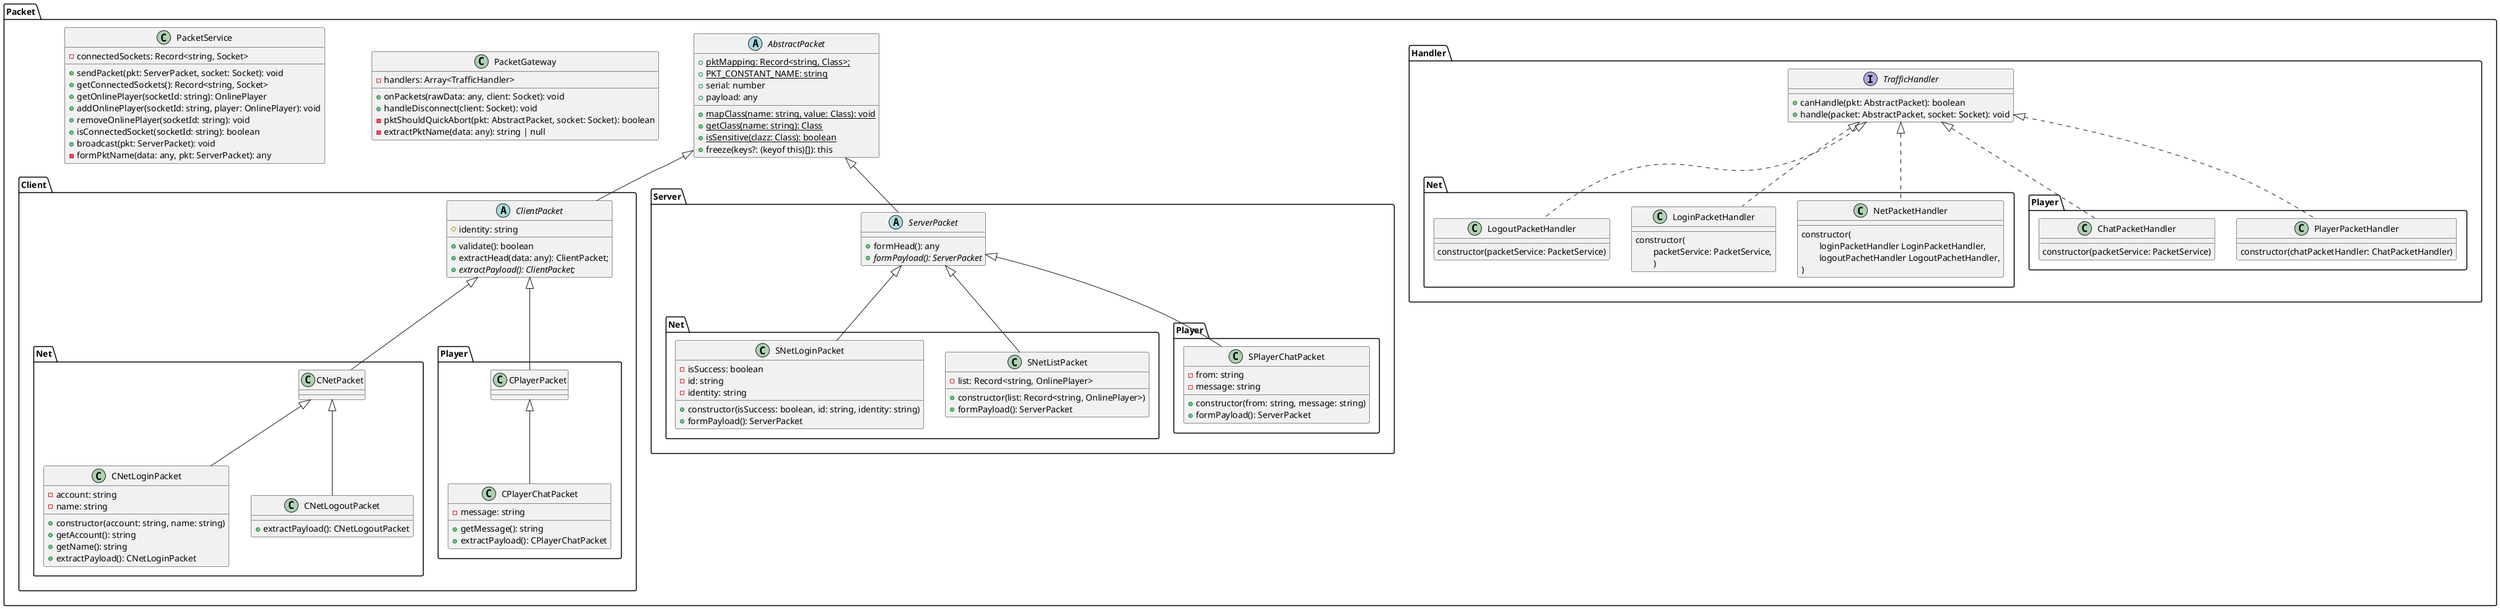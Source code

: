 @startuml Packet

namespace Packet {
	abstract class AbstractPacket {
		+{static} pktMapping: Record<string, Class>;
		+{static} PKT_CONSTANT_NAME: string
		+serial: number
		+payload: any
		+{static} mapClass(name: string, value: Class): void
		+{static} getClass(name: string): Class
		+{static} isSensitive(clazz: Class): boolean
		+freeze(keys?: (keyof this)[]): this
	}

	class PacketGateway {
		-handlers: Array<TrafficHandler>
		+onPackets(rawData: any, client: Socket): void
		+handleDisconnect(client: Socket): void
		-pktShouldQuickAbort(pkt: AbstractPacket, socket: Socket): boolean
		-extractPktName(data: any): string | null
	}

	class PacketService {
		-connectedSockets: Record<string, Socket>
		+sendPacket(pkt: ServerPacket, socket: Socket): void
		+getConnectedSockets(): Record<string, Socket>
		+getOnlinePlayer(socketId: string): OnlinePlayer
		+addOnlinePlayer(socketId: string, player: OnlinePlayer): void
		+removeOnlinePlayer(socketId: string): void
		+isConnectedSocket(socketId: string): boolean
		+broadcast(pkt: ServerPacket): void
		-formPktName(data: any, pkt: ServerPacket): any
	}

	namespace Client {
		abstract class ClientPacket extends .Packet.AbstractPacket {
			#identity: string
			+validate(): boolean
			+extractHead(data: any): ClientPacket;
			+{abstract} extractPayload(): ClientPacket;
		}

		namespace Net {
			class CNetPacket extends .Packet.Client.ClientPacket {}

			class CNetLoginPacket extends CNetPacket {
				-account: string
				-name: string
				+constructor(account: string, name: string)
				+getAccount(): string
				+getName(): string
				+extractPayload(): CNetLoginPacket
			}

			class CNetLogoutPacket extends CNetPacket {
				+extractPayload(): CNetLogoutPacket
			}
		}

		namespace Player {
			class CPlayerPacket extends .Packet.Client.ClientPacket {}

			class CPlayerChatPacket extends CPlayerPacket {
				-message: string
				+getMessage(): string
				+extractPayload(): CPlayerChatPacket
			}
		}
	}

	namespace Server {
		abstract class ServerPacket extends .Packet.AbstractPacket {
			+formHead(): any
			+{abstract} formPayload(): ServerPacket
		}

		namespace Net {
			class SNetListPacket extends .Packet.Server.ServerPacket {
				-list: Record<string, OnlinePlayer>
				+constructor(list: Record<string, OnlinePlayer>)
				+formPayload(): ServerPacket
			}

			class SNetLoginPacket extends .Packet.Server.ServerPacket {
				-isSuccess: boolean
				-id: string
				- identity: string
				+constructor(isSuccess: boolean, id: string, identity: string)
				+formPayload(): ServerPacket
			}
		}

		namespace Player {
			class SPlayerChatPacket extends .Packet.Server.ServerPacket {
				-from: string
				-message: string
				+constructor(from: string, message: string)
				+formPayload(): ServerPacket
			}
		}
	}

	namespace Handler {
		interface TrafficHandler {
			+canHandle(pkt: AbstractPacket): boolean
			+handle(packet: AbstractPacket, socket: Socket): void
		}

		namespace Net {
			class NetPacketHandler implements .Packet.Handler.TrafficHandler {
				constructor(\n\
	loginPacketHandler LoginPacketHandler,\n\
	logoutPachetHandler LogoutPachetHandler,
	)
			}

			class LoginPacketHandler implements .Packet.Handler.TrafficHandler {
				constructor(\n\
	packetService: PacketService,\n\
	)
			}

			class LogoutPacketHandler implements .Packet.Handler.TrafficHandler {
			constructor(packetService: PacketService)
			}
		}

		namespace Player {
			class PlayerPacketHandler implements .Packet.Handler.TrafficHandler {
				constructor(chatPacketHandler: ChatPacketHandler)
			}

			class ChatPacketHandler implements .Packet.Handler.TrafficHandler {
				constructor(packetService: PacketService)
			}
		}
	}
}

@enduml
